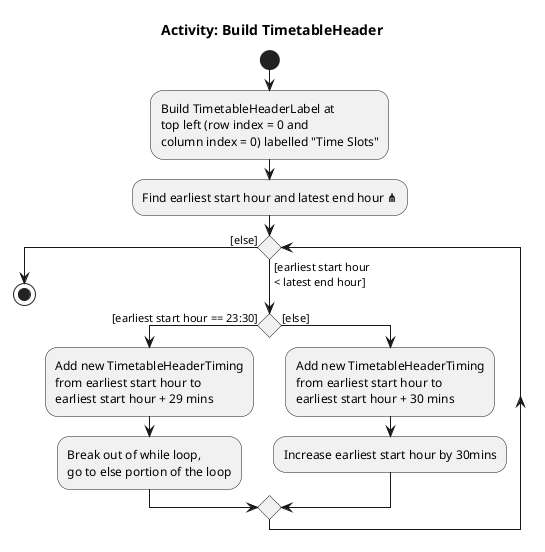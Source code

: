 @startuml
title: Activity: Build TimetableHeader
start
:Build TimetableHeaderLabel at\ntop left (row index = 0 and\ncolumn index = 0) labelled "Time Slots";

:Find earliest start hour and latest end hour **<U+22D4>**;

while () is ([earliest start hour\n< latest end hour])
    if () then ([earliest start hour == 23:30])
        :Add new TimetableHeaderTiming\nfrom earliest start hour to \nearliest start hour + 29 mins;
        :Break out of while loop,\ngo to else portion of the loop;
    else ([else])
        :Add new TimetableHeaderTiming\nfrom earliest start hour to \nearliest start hour + 30 mins;
        :Increase earliest start hour by 30mins;
    endif
endwhile ([else])
'Since the beta syntax does not support placing the condition outside the
'diamond we place it as the true branch instead.


stop
@enduml

